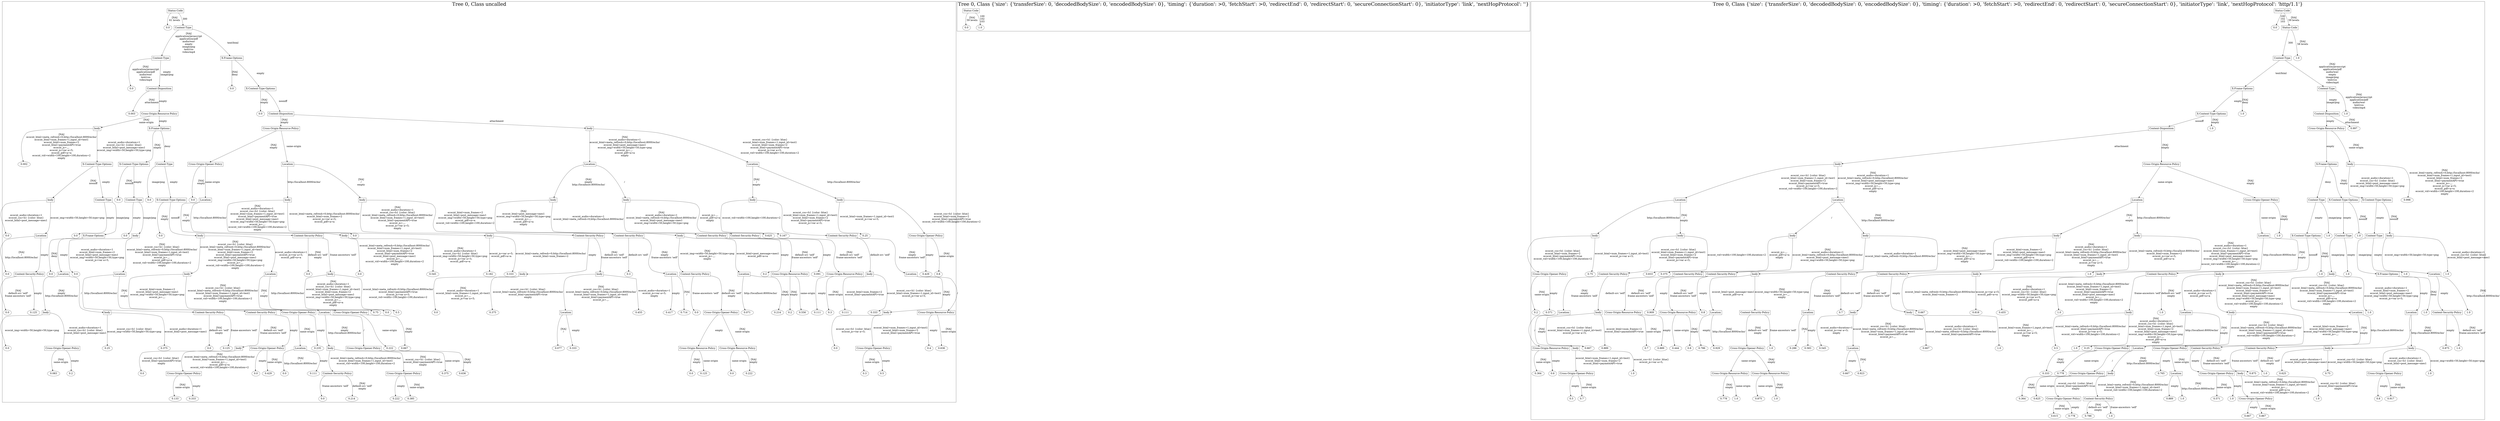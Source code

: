 /*
Generated by:
    http://https://github.com/h2oai/h2o-3/tree/master/h2o-genmodel/src/main/java/hex/genmodel/tools/PrintMojo.java
*/

/*
On a mac:

$ brew install graphviz
$ dot -Tpng file.gv -o file.png
$ open file.png
*/

digraph G {

subgraph cluster_0 {
/* Nodes */

/* Level 0 */
{
"SG_0_Node_0" [shape=box, fontsize=20, label="Status-Code"]
}

/* Level 1 */
{
"SG_0_Node_137" [fontsize=20, label="0.0"]
"SG_0_Node_2" [shape=box, fontsize=20, label="Content-Type"]
}

/* Level 2 */
{
"SG_0_Node_3" [shape=box, fontsize=20, label="Content-Type"]
"SG_0_Node_4" [shape=box, fontsize=20, label="X-Frame-Options"]
}

/* Level 3 */
{
"SG_0_Node_138" [fontsize=20, label="0.0"]
"SG_0_Node_6" [shape=box, fontsize=20, label="Content-Disposition"]
"SG_0_Node_139" [fontsize=20, label="0.0"]
"SG_0_Node_7" [shape=box, fontsize=20, label="X-Content-Type-Options"]
}

/* Level 4 */
{
"SG_0_Node_140" [fontsize=20, label="0.003"]
"SG_0_Node_9" [shape=box, fontsize=20, label="Cross-Origin-Resource-Policy"]
"SG_0_Node_141" [fontsize=20, label="0.0"]
"SG_0_Node_10" [shape=box, fontsize=20, label="Content-Disposition"]
}

/* Level 5 */
{
"SG_0_Node_11" [shape=box, fontsize=20, label="body"]
"SG_0_Node_12" [shape=box, fontsize=20, label="X-Frame-Options"]
"SG_0_Node_13" [shape=box, fontsize=20, label="Cross-Origin-Resource-Policy"]
"SG_0_Node_14" [shape=box, fontsize=20, label="body"]
}

/* Level 6 */
{
"SG_0_Node_142" [fontsize=20, label="0.002"]
"SG_0_Node_16" [shape=box, fontsize=20, label="X-Content-Type-Options"]
"SG_0_Node_17" [shape=box, fontsize=20, label="X-Content-Type-Options"]
"SG_0_Node_18" [shape=box, fontsize=20, label="Content-Type"]
"SG_0_Node_19" [shape=box, fontsize=20, label="Cross-Origin-Opener-Policy"]
"SG_0_Node_20" [shape=box, fontsize=20, label="Location"]
"SG_0_Node_21" [shape=box, fontsize=20, label="Location"]
"SG_0_Node_22" [shape=box, fontsize=20, label="Location"]
}

/* Level 7 */
{
"SG_0_Node_23" [shape=box, fontsize=20, label="body"]
"SG_0_Node_24" [shape=box, fontsize=20, label="Content-Type"]
"SG_0_Node_143" [fontsize=20, label="0.0"]
"SG_0_Node_25" [shape=box, fontsize=20, label="Content-Type"]
"SG_0_Node_144" [fontsize=20, label="0.0"]
"SG_0_Node_26" [shape=box, fontsize=20, label="X-Content-Type-Options"]
"SG_0_Node_145" [fontsize=20, label="0.0"]
"SG_0_Node_27" [shape=box, fontsize=20, label="Location"]
"SG_0_Node_28" [shape=box, fontsize=20, label="body"]
"SG_0_Node_29" [shape=box, fontsize=20, label="body"]
"SG_0_Node_30" [shape=box, fontsize=20, label="body"]
"SG_0_Node_31" [shape=box, fontsize=20, label="body"]
"SG_0_Node_32" [shape=box, fontsize=20, label="body"]
"SG_0_Node_33" [shape=box, fontsize=20, label="body"]
}

/* Level 8 */
{
"SG_0_Node_146" [fontsize=20, label="0.0"]
"SG_0_Node_34" [shape=box, fontsize=20, label="Location"]
"SG_0_Node_147" [fontsize=20, label="0.0"]
"SG_0_Node_35" [shape=box, fontsize=20, label="X-Frame-Options"]
"SG_0_Node_148" [fontsize=20, label="0.0"]
"SG_0_Node_36" [shape=box, fontsize=20, label="body"]
"SG_0_Node_149" [fontsize=20, label="0.0"]
"SG_0_Node_37" [shape=box, fontsize=20, label="body"]
"SG_0_Node_38" [shape=box, fontsize=20, label="Content-Security-Policy"]
"SG_0_Node_39" [shape=box, fontsize=20, label="body"]
"SG_0_Node_150" [fontsize=20, label="0.0"]
"SG_0_Node_40" [shape=box, fontsize=20, label="body"]
"SG_0_Node_41" [shape=box, fontsize=20, label="Content-Security-Policy"]
"SG_0_Node_42" [shape=box, fontsize=20, label="Content-Security-Policy"]
"SG_0_Node_43" [shape=box, fontsize=20, label="body"]
"SG_0_Node_44" [shape=box, fontsize=20, label="Content-Security-Policy"]
"SG_0_Node_45" [shape=box, fontsize=20, label="Content-Security-Policy"]
"SG_0_Node_151" [fontsize=20, label="0.625"]
"SG_0_Node_152" [fontsize=20, label="0.167"]
"SG_0_Node_48" [shape=box, fontsize=20, label="Content-Security-Policy"]
"SG_0_Node_153" [fontsize=20, label="0.25"]
"SG_0_Node_50" [shape=box, fontsize=20, label="Cross-Origin-Opener-Policy"]
}

/* Level 9 */
{
"SG_0_Node_154" [fontsize=20, label="0.0"]
"SG_0_Node_51" [shape=box, fontsize=20, label="Content-Security-Policy"]
"SG_0_Node_155" [fontsize=20, label="0.0"]
"SG_0_Node_52" [shape=box, fontsize=20, label="Location"]
"SG_0_Node_156" [fontsize=20, label="0.0"]
"SG_0_Node_53" [shape=box, fontsize=20, label="Location"]
"SG_0_Node_54" [shape=box, fontsize=20, label="body"]
"SG_0_Node_55" [shape=box, fontsize=20, label="Location"]
"SG_0_Node_157" [fontsize=20, label="0.0"]
"SG_0_Node_56" [shape=box, fontsize=20, label="body"]
"SG_0_Node_158" [fontsize=20, label="0.0"]
"SG_0_Node_159" [fontsize=20, label="0.545"]
"SG_0_Node_160" [fontsize=20, label="0.182"]
"SG_0_Node_161" [fontsize=20, label="0.333"]
"SG_0_Node_60" [shape=box, fontsize=20, label="body"]
"SG_0_Node_61" [shape=box, fontsize=20, label="body"]
"SG_0_Node_162" [fontsize=20, label="0.3"]
"SG_0_Node_63" [shape=box, fontsize=20, label="Location"]
"SG_0_Node_64" [shape=box, fontsize=20, label="Content-Security-Policy"]
"SG_0_Node_65" [shape=box, fontsize=20, label="Location"]
"SG_0_Node_163" [fontsize=20, label="0.2"]
"SG_0_Node_67" [shape=box, fontsize=20, label="Cross-Origin-Resource-Policy"]
"SG_0_Node_164" [fontsize=20, label="0.091"]
"SG_0_Node_69" [shape=box, fontsize=20, label="Cross-Origin-Resource-Policy"]
"SG_0_Node_70" [shape=box, fontsize=20, label="body"]
"SG_0_Node_71" [shape=box, fontsize=20, label="Location"]
"SG_0_Node_165" [fontsize=20, label="0.429"]
"SG_0_Node_166" [fontsize=20, label="0.8"]
}

/* Level 10 */
{
"SG_0_Node_167" [fontsize=20, label="0.0"]
"SG_0_Node_168" [fontsize=20, label="0.125"]
"SG_0_Node_75" [shape=box, fontsize=20, label="body"]
"SG_0_Node_76" [shape=box, fontsize=20, label="body"]
"SG_0_Node_77" [shape=box, fontsize=20, label="Content-Security-Policy"]
"SG_0_Node_78" [shape=box, fontsize=20, label="Content-Security-Policy"]
"SG_0_Node_79" [shape=box, fontsize=20, label="Cross-Origin-Opener-Policy"]
"SG_0_Node_80" [shape=box, fontsize=20, label="Location"]
"SG_0_Node_81" [shape=box, fontsize=20, label="Cross-Origin-Opener-Policy"]
"SG_0_Node_169" [fontsize=20, label="0.75"]
"SG_0_Node_170" [fontsize=20, label="0.0"]
"SG_0_Node_171" [fontsize=20, label="0.5"]
"SG_0_Node_172" [fontsize=20, label="0.0"]
"SG_0_Node_173" [fontsize=20, label="0.375"]
"SG_0_Node_85" [shape=box, fontsize=20, label="Location"]
"SG_0_Node_174" [fontsize=20, label="0.455"]
"SG_0_Node_175" [fontsize=20, label="0.417"]
"SG_0_Node_176" [fontsize=20, label="0.714"]
"SG_0_Node_177" [fontsize=20, label="0.0"]
"SG_0_Node_89" [shape=box, fontsize=20, label="Cross-Origin-Opener-Policy"]
"SG_0_Node_178" [fontsize=20, label="0.071"]
"SG_0_Node_179" [fontsize=20, label="0.214"]
"SG_0_Node_180" [fontsize=20, label="0.2"]
"SG_0_Node_181" [fontsize=20, label="0.556"]
"SG_0_Node_182" [fontsize=20, label="0.111"]
"SG_0_Node_183" [fontsize=20, label="0.3"]
"SG_0_Node_184" [fontsize=20, label="0.111"]
"SG_0_Node_185" [fontsize=20, label="0.333"]
"SG_0_Node_98" [shape=box, fontsize=20, label="body"]
"SG_0_Node_99" [shape=box, fontsize=20, label="Cross-Origin-Resource-Policy"]
}

/* Level 11 */
{
"SG_0_Node_186" [fontsize=20, label="0.0"]
"SG_0_Node_100" [shape=box, fontsize=20, label="Cross-Origin-Opener-Policy"]
"SG_0_Node_187" [fontsize=20, label="0.25"]
"SG_0_Node_188" [fontsize=20, label="0.375"]
"SG_0_Node_189" [fontsize=20, label="0.0"]
"SG_0_Node_190" [fontsize=20, label="0.125"]
"SG_0_Node_104" [shape=box, fontsize=20, label="body"]
"SG_0_Node_105" [shape=box, fontsize=20, label="Cross-Origin-Opener-Policy"]
"SG_0_Node_106" [shape=box, fontsize=20, label="Location"]
"SG_0_Node_191" [fontsize=20, label="0.235"]
"SG_0_Node_108" [shape=box, fontsize=20, label="body"]
"SG_0_Node_109" [shape=box, fontsize=20, label="Cross-Origin-Opener-Policy"]
"SG_0_Node_192" [fontsize=20, label="0.222"]
"SG_0_Node_193" [fontsize=20, label="0.667"]
"SG_0_Node_194" [fontsize=20, label="0.077"]
"SG_0_Node_195" [fontsize=20, label="0.333"]
"SG_0_Node_114" [shape=box, fontsize=20, label="Cross-Origin-Resource-Policy"]
"SG_0_Node_115" [shape=box, fontsize=20, label="Cross-Origin-Resource-Policy"]
"SG_0_Node_196" [fontsize=20, label="0.0"]
"SG_0_Node_116" [shape=box, fontsize=20, label="Cross-Origin-Opener-Policy"]
"SG_0_Node_197" [fontsize=20, label="0.4"]
"SG_0_Node_198" [fontsize=20, label="0.636"]
}

/* Level 12 */
{
"SG_0_Node_199" [fontsize=20, label="0.083"]
"SG_0_Node_200" [fontsize=20, label="0.2"]
"SG_0_Node_201" [fontsize=20, label="0.0"]
"SG_0_Node_121" [shape=box, fontsize=20, label="Cross-Origin-Opener-Policy"]
"SG_0_Node_202" [fontsize=20, label="0.0"]
"SG_0_Node_203" [fontsize=20, label="0.429"]
"SG_0_Node_204" [fontsize=20, label="0.0"]
"SG_0_Node_205" [fontsize=20, label="0.111"]
"SG_0_Node_124" [shape=box, fontsize=20, label="Content-Security-Policy"]
"SG_0_Node_125" [shape=box, fontsize=20, label="Cross-Origin-Opener-Policy"]
"SG_0_Node_206" [fontsize=20, label="0.375"]
"SG_0_Node_207" [fontsize=20, label="0.636"]
"SG_0_Node_208" [fontsize=20, label="0.0"]
"SG_0_Node_209" [fontsize=20, label="0.125"]
"SG_0_Node_210" [fontsize=20, label="0.0"]
"SG_0_Node_211" [fontsize=20, label="0.222"]
"SG_0_Node_212" [fontsize=20, label="0.3"]
"SG_0_Node_213" [fontsize=20, label="0.5"]
}

/* Level 13 */
{
"SG_0_Node_214" [fontsize=20, label="0.133"]
"SG_0_Node_215" [fontsize=20, label="0.333"]
"SG_0_Node_216" [fontsize=20, label="0.0"]
"SG_0_Node_217" [fontsize=20, label="0.214"]
"SG_0_Node_218" [fontsize=20, label="0.222"]
"SG_0_Node_219" [fontsize=20, label="0.385"]
}

/* Edges */
"SG_0_Node_0" -> "SG_0_Node_137" [fontsize=20, label="[NA]
61 levels
"]
"SG_0_Node_0" -> "SG_0_Node_2" [fontsize=20, label="300
"]
"SG_0_Node_2" -> "SG_0_Node_3" [fontsize=20, label="[NA]
application/javascript
application/pdf
audio/wav
empty
image/png
text/css
video/mp4
"]
"SG_0_Node_2" -> "SG_0_Node_4" [fontsize=20, label="text/html
"]
"SG_0_Node_4" -> "SG_0_Node_139" [fontsize=20, label="[NA]
deny
"]
"SG_0_Node_4" -> "SG_0_Node_7" [fontsize=20, label="empty
"]
"SG_0_Node_7" -> "SG_0_Node_141" [fontsize=20, label="[NA]
empty
"]
"SG_0_Node_7" -> "SG_0_Node_10" [fontsize=20, label="nosniff
"]
"SG_0_Node_10" -> "SG_0_Node_13" [fontsize=20, label="[NA]
empty
"]
"SG_0_Node_10" -> "SG_0_Node_14" [fontsize=20, label="attachment
"]
"SG_0_Node_14" -> "SG_0_Node_21" [fontsize=20, label="[NA]
ecocnt_audio=duration=1
ecocnt_html=meta_refresh=0;http://localhost:8000/echo/
ecocnt_html=post_message=mes1
ecocnt_img=width=50,height=50,type=png
ecocnt_js=.,,.
ecocnt_pdf=a=a
empty
"]
"SG_0_Node_14" -> "SG_0_Node_22" [fontsize=20, label="ecocnt_css=h1 {color: blue}
ecocnt_html=num_frames=1,input_id=test1
ecocnt_html=num_frames=2
ecocnt_html=paymentAPI=true
ecocnt_js=var a=5;
ecocnt_vid=width=100,height=100,duration=2
"]
"SG_0_Node_22" -> "SG_0_Node_32" [fontsize=20, label="[NA]
/
empty
"]
"SG_0_Node_22" -> "SG_0_Node_33" [fontsize=20, label="http://localhost:8000/echo/
"]
"SG_0_Node_33" -> "SG_0_Node_153" [fontsize=20, label="ecocnt_html=num_frames=1,input_id=test1
ecocnt_js=var a=5;
"]
"SG_0_Node_33" -> "SG_0_Node_50" [fontsize=20, label="ecocnt_css=h1 {color: blue}
ecocnt_html=num_frames=2
ecocnt_html=paymentAPI=true
ecocnt_vid=width=100,height=100,duration=2
"]
"SG_0_Node_50" -> "SG_0_Node_165" [fontsize=20, label="empty
"]
"SG_0_Node_50" -> "SG_0_Node_166" [fontsize=20, label="[NA]
same-origin
"]
"SG_0_Node_32" -> "SG_0_Node_152" [fontsize=20, label="ecocnt_vid=width=100,height=100,duration=2
"]
"SG_0_Node_32" -> "SG_0_Node_48" [fontsize=20, label="ecocnt_css=h1 {color: blue}
ecocnt_html=num_frames=1,input_id=test1
ecocnt_html=num_frames=2
ecocnt_html=paymentAPI=true
ecocnt_js=var a=5;
"]
"SG_0_Node_48" -> "SG_0_Node_70" [fontsize=20, label="default-src 'self'
"]
"SG_0_Node_48" -> "SG_0_Node_71" [fontsize=20, label="[NA]
empty
frame-ancestors 'self'
"]
"SG_0_Node_71" -> "SG_0_Node_98" [fontsize=20, label="[NA]
empty
"]
"SG_0_Node_71" -> "SG_0_Node_99" [fontsize=20, label="/
"]
"SG_0_Node_99" -> "SG_0_Node_197" [fontsize=20, label="empty
"]
"SG_0_Node_99" -> "SG_0_Node_198" [fontsize=20, label="[NA]
same-origin
"]
"SG_0_Node_98" -> "SG_0_Node_196" [fontsize=20, label="ecocnt_css=h1 {color: blue}
ecocnt_js=var a=5;
"]
"SG_0_Node_98" -> "SG_0_Node_116" [fontsize=20, label="ecocnt_html=num_frames=1,input_id=test1
ecocnt_html=num_frames=2
ecocnt_html=paymentAPI=true
"]
"SG_0_Node_116" -> "SG_0_Node_212" [fontsize=20, label="[NA]
same-origin
"]
"SG_0_Node_116" -> "SG_0_Node_213" [fontsize=20, label="empty
"]
"SG_0_Node_70" -> "SG_0_Node_184" [fontsize=20, label="ecocnt_html=num_frames=2
ecocnt_html=paymentAPI=true
"]
"SG_0_Node_70" -> "SG_0_Node_185" [fontsize=20, label="ecocnt_css=h1 {color: blue}
ecocnt_html=num_frames=1,input_id=test1
ecocnt_js=var a=5;
"]
"SG_0_Node_21" -> "SG_0_Node_30" [fontsize=20, label="[NA]
empty
http://localhost:8000/echo/
"]
"SG_0_Node_21" -> "SG_0_Node_31" [fontsize=20, label="/
"]
"SG_0_Node_31" -> "SG_0_Node_45" [fontsize=20, label="[NA]
ecocnt_audio=duration=1
ecocnt_html=meta_refresh=0;http://localhost:8000/echo/
ecocnt_html=post_message=mes1
ecocnt_img=width=50,height=50,type=png
"]
"SG_0_Node_31" -> "SG_0_Node_151" [fontsize=20, label="ecocnt_js=.,,.
ecocnt_pdf=a=a
empty
"]
"SG_0_Node_45" -> "SG_0_Node_164" [fontsize=20, label="empty
"]
"SG_0_Node_45" -> "SG_0_Node_69" [fontsize=20, label="[NA]
default-src 'self'
frame-ancestors 'self'
"]
"SG_0_Node_69" -> "SG_0_Node_182" [fontsize=20, label="empty
"]
"SG_0_Node_69" -> "SG_0_Node_183" [fontsize=20, label="[NA]
same-origin
"]
"SG_0_Node_30" -> "SG_0_Node_43" [fontsize=20, label="[NA]
ecocnt_html=post_message=mes1
ecocnt_img=width=50,height=50,type=png
ecocnt_js=.,,.
ecocnt_pdf=a=a
empty
"]
"SG_0_Node_30" -> "SG_0_Node_44" [fontsize=20, label="ecocnt_audio=duration=1
ecocnt_html=meta_refresh=0;http://localhost:8000/echo/
"]
"SG_0_Node_44" -> "SG_0_Node_163" [fontsize=20, label="empty
"]
"SG_0_Node_44" -> "SG_0_Node_67" [fontsize=20, label="[NA]
default-src 'self'
frame-ancestors 'self'
"]
"SG_0_Node_67" -> "SG_0_Node_180" [fontsize=20, label="[NA]
empty
"]
"SG_0_Node_67" -> "SG_0_Node_181" [fontsize=20, label="same-origin
"]
"SG_0_Node_43" -> "SG_0_Node_64" [fontsize=20, label="[NA]
ecocnt_img=width=50,height=50,type=png
ecocnt_js=.,,.
empty
"]
"SG_0_Node_43" -> "SG_0_Node_65" [fontsize=20, label="ecocnt_html=post_message=mes1
ecocnt_pdf=a=a
"]
"SG_0_Node_65" -> "SG_0_Node_178" [fontsize=20, label="http://localhost:8000/echo/
"]
"SG_0_Node_65" -> "SG_0_Node_179" [fontsize=20, label="[NA]
empty
"]
"SG_0_Node_64" -> "SG_0_Node_177" [fontsize=20, label="frame-ancestors 'self'
"]
"SG_0_Node_64" -> "SG_0_Node_89" [fontsize=20, label="[NA]
default-src 'self'
empty
"]
"SG_0_Node_89" -> "SG_0_Node_114" [fontsize=20, label="empty
"]
"SG_0_Node_89" -> "SG_0_Node_115" [fontsize=20, label="[NA]
same-origin
"]
"SG_0_Node_115" -> "SG_0_Node_210" [fontsize=20, label="same-origin
"]
"SG_0_Node_115" -> "SG_0_Node_211" [fontsize=20, label="[NA]
empty
"]
"SG_0_Node_114" -> "SG_0_Node_208" [fontsize=20, label="[NA]
empty
"]
"SG_0_Node_114" -> "SG_0_Node_209" [fontsize=20, label="same-origin
"]
"SG_0_Node_13" -> "SG_0_Node_19" [fontsize=20, label="[NA]
empty
"]
"SG_0_Node_13" -> "SG_0_Node_20" [fontsize=20, label="same-origin
"]
"SG_0_Node_20" -> "SG_0_Node_28" [fontsize=20, label="http://localhost:8000/echo/
"]
"SG_0_Node_20" -> "SG_0_Node_29" [fontsize=20, label="[NA]
/
empty
"]
"SG_0_Node_29" -> "SG_0_Node_41" [fontsize=20, label="[NA]
ecocnt_audio=duration=1
ecocnt_css=h1 {color: blue}
ecocnt_html=meta_refresh=0;http://localhost:8000/echo/
ecocnt_html=num_frames=1,input_id=test1
ecocnt_html=paymentAPI=true
ecocnt_js=.,,.
ecocnt_js=var a=5;
empty
"]
"SG_0_Node_29" -> "SG_0_Node_42" [fontsize=20, label="ecocnt_html=num_frames=2
ecocnt_html=post_message=mes1
ecocnt_img=width=50,height=50,type=png
ecocnt_pdf=a=a
ecocnt_vid=width=100,height=100,duration=2
"]
"SG_0_Node_42" -> "SG_0_Node_162" [fontsize=20, label="default-src 'self'
"]
"SG_0_Node_42" -> "SG_0_Node_63" [fontsize=20, label="[NA]
empty
frame-ancestors 'self'
"]
"SG_0_Node_63" -> "SG_0_Node_175" [fontsize=20, label="empty
"]
"SG_0_Node_63" -> "SG_0_Node_176" [fontsize=20, label="[NA]
/
"]
"SG_0_Node_41" -> "SG_0_Node_60" [fontsize=20, label="empty
"]
"SG_0_Node_41" -> "SG_0_Node_61" [fontsize=20, label="[NA]
default-src 'self'
frame-ancestors 'self'
"]
"SG_0_Node_61" -> "SG_0_Node_85" [fontsize=20, label="[NA]
ecocnt_css=h1 {color: blue}
ecocnt_html=meta_refresh=0;http://localhost:8000/echo/
ecocnt_html=num_frames=1,input_id=test1
ecocnt_html=paymentAPI=true
ecocnt_js=.,,.
"]
"SG_0_Node_61" -> "SG_0_Node_174" [fontsize=20, label="ecocnt_audio=duration=1
ecocnt_js=var a=5;
empty
"]
"SG_0_Node_85" -> "SG_0_Node_194" [fontsize=20, label="[NA]
/
"]
"SG_0_Node_85" -> "SG_0_Node_195" [fontsize=20, label="empty
"]
"SG_0_Node_60" -> "SG_0_Node_172" [fontsize=20, label="[NA]
ecocnt_audio=duration=1
ecocnt_html=num_frames=1,input_id=test1
ecocnt_js=.,,.
ecocnt_js=var a=5;
"]
"SG_0_Node_60" -> "SG_0_Node_173" [fontsize=20, label="ecocnt_css=h1 {color: blue}
ecocnt_html=meta_refresh=0;http://localhost:8000/echo/
ecocnt_html=paymentAPI=true
empty
"]
"SG_0_Node_28" -> "SG_0_Node_150" [fontsize=20, label="[NA]
ecocnt_audio=duration=1
ecocnt_css=h1 {color: blue}
ecocnt_html=num_frames=1,input_id=test1
ecocnt_html=paymentAPI=true
ecocnt_html=post_message=mes1
ecocnt_img=width=50,height=50,type=png
ecocnt_js=.,,.
ecocnt_vid=width=100,height=100,duration=2
empty
"]
"SG_0_Node_28" -> "SG_0_Node_40" [fontsize=20, label="ecocnt_html=meta_refresh=0;http://localhost:8000/echo/
ecocnt_html=num_frames=2
ecocnt_js=var a=5;
ecocnt_pdf=a=a
"]
"SG_0_Node_40" -> "SG_0_Node_160" [fontsize=20, label="ecocnt_js=var a=5;
ecocnt_pdf=a=a
"]
"SG_0_Node_40" -> "SG_0_Node_161" [fontsize=20, label="ecocnt_html=meta_refresh=0;http://localhost:8000/echo/
ecocnt_html=num_frames=2
"]
"SG_0_Node_19" -> "SG_0_Node_145" [fontsize=20, label="[NA]
empty
"]
"SG_0_Node_19" -> "SG_0_Node_27" [fontsize=20, label="same-origin
"]
"SG_0_Node_27" -> "SG_0_Node_38" [fontsize=20, label="[NA]
/
empty
"]
"SG_0_Node_27" -> "SG_0_Node_39" [fontsize=20, label="http://localhost:8000/echo/
"]
"SG_0_Node_39" -> "SG_0_Node_158" [fontsize=20, label="ecocnt_html=meta_refresh=0;http://localhost:8000/echo/
ecocnt_html=num_frames=1,input_id=test1
ecocnt_html=num_frames=2
ecocnt_html=paymentAPI=true
ecocnt_html=post_message=mes1
ecocnt_js=.,,.
ecocnt_vid=width=100,height=100,duration=2
empty
"]
"SG_0_Node_39" -> "SG_0_Node_159" [fontsize=20, label="[NA]
ecocnt_audio=duration=1
ecocnt_css=h1 {color: blue}
ecocnt_img=width=50,height=50,type=png
ecocnt_js=var a=5;
ecocnt_pdf=a=a
"]
"SG_0_Node_38" -> "SG_0_Node_157" [fontsize=20, label="[NA]
default-src 'self'
empty
"]
"SG_0_Node_38" -> "SG_0_Node_56" [fontsize=20, label="frame-ancestors 'self'
"]
"SG_0_Node_56" -> "SG_0_Node_170" [fontsize=20, label="[NA]
ecocnt_audio=duration=1
ecocnt_css=h1 {color: blue}
ecocnt_html=num_frames=1,input_id=test1
ecocnt_html=num_frames=2
ecocnt_html=post_message=mes1
ecocnt_img=width=50,height=50,type=png
ecocnt_js=.,,.
ecocnt_pdf=a=a
empty
"]
"SG_0_Node_56" -> "SG_0_Node_171" [fontsize=20, label="ecocnt_html=meta_refresh=0;http://localhost:8000/echo/
ecocnt_html=paymentAPI=true
ecocnt_js=var a=5;
ecocnt_vid=width=100,height=100,duration=2
"]
"SG_0_Node_3" -> "SG_0_Node_138" [fontsize=20, label="[NA]
application/javascript
application/pdf
audio/wav
text/css
video/mp4
"]
"SG_0_Node_3" -> "SG_0_Node_6" [fontsize=20, label="empty
image/png
"]
"SG_0_Node_6" -> "SG_0_Node_140" [fontsize=20, label="[NA]
attachment
"]
"SG_0_Node_6" -> "SG_0_Node_9" [fontsize=20, label="empty
"]
"SG_0_Node_9" -> "SG_0_Node_11" [fontsize=20, label="[NA]
same-origin
"]
"SG_0_Node_9" -> "SG_0_Node_12" [fontsize=20, label="empty
"]
"SG_0_Node_12" -> "SG_0_Node_17" [fontsize=20, label="[NA]
empty
"]
"SG_0_Node_12" -> "SG_0_Node_18" [fontsize=20, label="deny
"]
"SG_0_Node_18" -> "SG_0_Node_144" [fontsize=20, label="image/png
"]
"SG_0_Node_18" -> "SG_0_Node_26" [fontsize=20, label="empty
"]
"SG_0_Node_26" -> "SG_0_Node_149" [fontsize=20, label="[NA]
empty
"]
"SG_0_Node_26" -> "SG_0_Node_37" [fontsize=20, label="nosniff
"]
"SG_0_Node_37" -> "SG_0_Node_54" [fontsize=20, label="[NA]
ecocnt_css=h1 {color: blue}
ecocnt_html=meta_refresh=0;http://localhost:8000/echo/
ecocnt_html=num_frames=1,input_id=test1
ecocnt_html=num_frames=2
ecocnt_html=paymentAPI=true
ecocnt_html=post_message=mes1
ecocnt_img=width=50,height=50,type=png
ecocnt_js=.,,.
ecocnt_vid=width=100,height=100,duration=2
empty
"]
"SG_0_Node_37" -> "SG_0_Node_55" [fontsize=20, label="ecocnt_audio=duration=1
ecocnt_js=var a=5;
ecocnt_pdf=a=a
"]
"SG_0_Node_55" -> "SG_0_Node_81" [fontsize=20, label="[NA]
/
empty
"]
"SG_0_Node_55" -> "SG_0_Node_169" [fontsize=20, label="http://localhost:8000/echo/
"]
"SG_0_Node_81" -> "SG_0_Node_192" [fontsize=20, label="same-origin
"]
"SG_0_Node_81" -> "SG_0_Node_193" [fontsize=20, label="[NA]
empty
"]
"SG_0_Node_54" -> "SG_0_Node_79" [fontsize=20, label="ecocnt_html=num_frames=2
ecocnt_html=post_message=mes1
ecocnt_img=width=50,height=50,type=png
ecocnt_js=.,,.
"]
"SG_0_Node_54" -> "SG_0_Node_80" [fontsize=20, label="[NA]
ecocnt_css=h1 {color: blue}
ecocnt_html=meta_refresh=0;http://localhost:8000/echo/
ecocnt_html=num_frames=1,input_id=test1
ecocnt_html=paymentAPI=true
ecocnt_vid=width=100,height=100,duration=2
empty
"]
"SG_0_Node_80" -> "SG_0_Node_108" [fontsize=20, label="[NA]
empty
http://localhost:8000/echo/
"]
"SG_0_Node_80" -> "SG_0_Node_109" [fontsize=20, label="/
"]
"SG_0_Node_109" -> "SG_0_Node_206" [fontsize=20, label="same-origin
"]
"SG_0_Node_109" -> "SG_0_Node_207" [fontsize=20, label="[NA]
empty
"]
"SG_0_Node_108" -> "SG_0_Node_124" [fontsize=20, label="ecocnt_html=meta_refresh=0;http://localhost:8000/echo/
ecocnt_html=num_frames=1,input_id=test1
ecocnt_vid=width=100,height=100,duration=2
"]
"SG_0_Node_108" -> "SG_0_Node_125" [fontsize=20, label="[NA]
ecocnt_css=h1 {color: blue}
ecocnt_html=paymentAPI=true
empty
"]
"SG_0_Node_125" -> "SG_0_Node_218" [fontsize=20, label="empty
"]
"SG_0_Node_125" -> "SG_0_Node_219" [fontsize=20, label="[NA]
same-origin
"]
"SG_0_Node_124" -> "SG_0_Node_216" [fontsize=20, label="frame-ancestors 'self'
"]
"SG_0_Node_124" -> "SG_0_Node_217" [fontsize=20, label="[NA]
default-src 'self'
empty
"]
"SG_0_Node_79" -> "SG_0_Node_106" [fontsize=20, label="[NA]
same-origin
"]
"SG_0_Node_79" -> "SG_0_Node_191" [fontsize=20, label="empty
"]
"SG_0_Node_106" -> "SG_0_Node_204" [fontsize=20, label="[NA]
/
http://localhost:8000/echo/
"]
"SG_0_Node_106" -> "SG_0_Node_205" [fontsize=20, label="empty
"]
"SG_0_Node_17" -> "SG_0_Node_143" [fontsize=20, label="[NA]
nosniff
"]
"SG_0_Node_17" -> "SG_0_Node_25" [fontsize=20, label="empty
"]
"SG_0_Node_25" -> "SG_0_Node_148" [fontsize=20, label="empty
"]
"SG_0_Node_25" -> "SG_0_Node_36" [fontsize=20, label="image/png
"]
"SG_0_Node_36" -> "SG_0_Node_156" [fontsize=20, label="ecocnt_audio=duration=1
ecocnt_html=num_frames=2
ecocnt_html=post_message=mes1
ecocnt_img=width=50,height=50,type=png
ecocnt_js=var a=5;
"]
"SG_0_Node_36" -> "SG_0_Node_53" [fontsize=20, label="[NA]
ecocnt_css=h1 {color: blue}
ecocnt_html=meta_refresh=0;http://localhost:8000/echo/
ecocnt_html=num_frames=1,input_id=test1
ecocnt_html=paymentAPI=true
ecocnt_js=.,,.
ecocnt_pdf=a=a
ecocnt_vid=width=100,height=100,duration=2
empty
"]
"SG_0_Node_53" -> "SG_0_Node_77" [fontsize=20, label="http://localhost:8000/echo/
"]
"SG_0_Node_53" -> "SG_0_Node_78" [fontsize=20, label="[NA]
/
empty
"]
"SG_0_Node_78" -> "SG_0_Node_104" [fontsize=20, label="[NA]
default-src 'self'
frame-ancestors 'self'
"]
"SG_0_Node_78" -> "SG_0_Node_105" [fontsize=20, label="empty
"]
"SG_0_Node_105" -> "SG_0_Node_202" [fontsize=20, label="empty
"]
"SG_0_Node_105" -> "SG_0_Node_203" [fontsize=20, label="[NA]
same-origin
"]
"SG_0_Node_104" -> "SG_0_Node_201" [fontsize=20, label="ecocnt_css=h1 {color: blue}
ecocnt_html=paymentAPI=true
empty
"]
"SG_0_Node_104" -> "SG_0_Node_121" [fontsize=20, label="[NA]
ecocnt_html=meta_refresh=0;http://localhost:8000/echo/
ecocnt_html=num_frames=1,input_id=test1
ecocnt_js=.,,.
ecocnt_pdf=a=a
ecocnt_vid=width=100,height=100,duration=2
"]
"SG_0_Node_121" -> "SG_0_Node_214" [fontsize=20, label="[NA]
same-origin
"]
"SG_0_Node_121" -> "SG_0_Node_215" [fontsize=20, label="empty
"]
"SG_0_Node_77" -> "SG_0_Node_189" [fontsize=20, label="[NA]
default-src 'self'
empty
"]
"SG_0_Node_77" -> "SG_0_Node_190" [fontsize=20, label="frame-ancestors 'self'
"]
"SG_0_Node_11" -> "SG_0_Node_142" [fontsize=20, label="[NA]
ecocnt_html=meta_refresh=0;http://localhost:8000/echo/
ecocnt_html=num_frames=1,input_id=test1
ecocnt_html=num_frames=2
ecocnt_html=paymentAPI=true
ecocnt_js=.,,.
ecocnt_js=var a=5;
ecocnt_pdf=a=a
ecocnt_vid=width=100,height=100,duration=2
empty
"]
"SG_0_Node_11" -> "SG_0_Node_16" [fontsize=20, label="ecocnt_audio=duration=1
ecocnt_css=h1 {color: blue}
ecocnt_html=post_message=mes1
ecocnt_img=width=50,height=50,type=png
"]
"SG_0_Node_16" -> "SG_0_Node_23" [fontsize=20, label="[NA]
nosniff
"]
"SG_0_Node_16" -> "SG_0_Node_24" [fontsize=20, label="empty
"]
"SG_0_Node_24" -> "SG_0_Node_147" [fontsize=20, label="empty
"]
"SG_0_Node_24" -> "SG_0_Node_35" [fontsize=20, label="image/png
"]
"SG_0_Node_35" -> "SG_0_Node_155" [fontsize=20, label="[NA]
deny
"]
"SG_0_Node_35" -> "SG_0_Node_52" [fontsize=20, label="empty
"]
"SG_0_Node_52" -> "SG_0_Node_75" [fontsize=20, label="[NA]
empty
http://localhost:8000/echo/
"]
"SG_0_Node_52" -> "SG_0_Node_76" [fontsize=20, label="/
"]
"SG_0_Node_76" -> "SG_0_Node_187" [fontsize=20, label="ecocnt_css=h1 {color: blue}
ecocnt_img=width=50,height=50,type=png
"]
"SG_0_Node_76" -> "SG_0_Node_188" [fontsize=20, label="ecocnt_audio=duration=1
ecocnt_html=post_message=mes1
"]
"SG_0_Node_75" -> "SG_0_Node_186" [fontsize=20, label="ecocnt_img=width=50,height=50,type=png
"]
"SG_0_Node_75" -> "SG_0_Node_100" [fontsize=20, label="ecocnt_audio=duration=1
ecocnt_css=h1 {color: blue}
ecocnt_html=post_message=mes1
"]
"SG_0_Node_100" -> "SG_0_Node_199" [fontsize=20, label="[NA]
same-origin
"]
"SG_0_Node_100" -> "SG_0_Node_200" [fontsize=20, label="empty
"]
"SG_0_Node_23" -> "SG_0_Node_146" [fontsize=20, label="ecocnt_audio=duration=1
ecocnt_css=h1 {color: blue}
ecocnt_html=post_message=mes1
"]
"SG_0_Node_23" -> "SG_0_Node_34" [fontsize=20, label="ecocnt_img=width=50,height=50,type=png
"]
"SG_0_Node_34" -> "SG_0_Node_154" [fontsize=20, label="[NA]
/
http://localhost:8000/echo/
"]
"SG_0_Node_34" -> "SG_0_Node_51" [fontsize=20, label="empty
"]
"SG_0_Node_51" -> "SG_0_Node_167" [fontsize=20, label="[NA]
default-src 'self'
frame-ancestors 'self'
"]
"SG_0_Node_51" -> "SG_0_Node_168" [fontsize=20, label="empty
"]

fontsize=40
label="Tree 0, Class uncalled"
}

subgraph cluster_1 {
/* Nodes */

/* Level 0 */
{
"SG_1_Node_0" [shape=box, fontsize=20, label="Status-Code"]
}

/* Level 1 */
{
"SG_1_Node_1" [fontsize=20, label="0.0"]
"SG_1_Node_2" [fontsize=20, label="1.0"]
}

/* Edges */
"SG_1_Node_0" -> "SG_1_Node_1" [fontsize=20, label="[NA]
59 levels
"]
"SG_1_Node_0" -> "SG_1_Node_2" [fontsize=20, label="100
102
103
"]

fontsize=40
label="Tree 0, Class {'size': {'transferSize': 0, 'decodedBodySize': 0, 'encodedBodySize': 0}, 'timing': {'duration': >0, 'fetchStart': >0, 'redirectEnd': 0, 'redirectStart': 0, 'secureConnectionStart': 0}, 'initiatorType': 'link', 'nextHopProtocol': ''}"
}

subgraph cluster_2 {
/* Nodes */

/* Level 0 */
{
"SG_2_Node_0" [shape=box, fontsize=20, label="Status-Code"]
}

/* Level 1 */
{
"SG_2_Node_138" [fontsize=20, label="0.0"]
"SG_2_Node_1" [shape=box, fontsize=20, label="Status-Code"]
}

/* Level 2 */
{
"SG_2_Node_2" [shape=box, fontsize=20, label="Content-Type"]
"SG_2_Node_139" [fontsize=20, label="1.0"]
}

/* Level 3 */
{
"SG_2_Node_4" [shape=box, fontsize=20, label="X-Frame-Options"]
"SG_2_Node_5" [shape=box, fontsize=20, label="Content-Type"]
}

/* Level 4 */
{
"SG_2_Node_6" [shape=box, fontsize=20, label="X-Content-Type-Options"]
"SG_2_Node_140" [fontsize=20, label="1.0"]
"SG_2_Node_7" [shape=box, fontsize=20, label="Content-Disposition"]
"SG_2_Node_141" [fontsize=20, label="1.0"]
}

/* Level 5 */
{
"SG_2_Node_9" [shape=box, fontsize=20, label="Content-Disposition"]
"SG_2_Node_142" [fontsize=20, label="1.0"]
"SG_2_Node_10" [shape=box, fontsize=20, label="Cross-Origin-Resource-Policy"]
"SG_2_Node_143" [fontsize=20, label="0.997"]
}

/* Level 6 */
{
"SG_2_Node_12" [shape=box, fontsize=20, label="body"]
"SG_2_Node_13" [shape=box, fontsize=20, label="Cross-Origin-Resource-Policy"]
"SG_2_Node_14" [shape=box, fontsize=20, label="X-Frame-Options"]
"SG_2_Node_15" [shape=box, fontsize=20, label="body"]
}

/* Level 7 */
{
"SG_2_Node_16" [shape=box, fontsize=20, label="Location"]
"SG_2_Node_17" [shape=box, fontsize=20, label="Location"]
"SG_2_Node_18" [shape=box, fontsize=20, label="Location"]
"SG_2_Node_19" [shape=box, fontsize=20, label="Cross-Origin-Opener-Policy"]
"SG_2_Node_20" [shape=box, fontsize=20, label="Content-Type"]
"SG_2_Node_21" [shape=box, fontsize=20, label="X-Content-Type-Options"]
"SG_2_Node_22" [shape=box, fontsize=20, label="X-Content-Type-Options"]
"SG_2_Node_144" [fontsize=20, label="0.998"]
}

/* Level 8 */
{
"SG_2_Node_24" [shape=box, fontsize=20, label="body"]
"SG_2_Node_25" [shape=box, fontsize=20, label="body"]
"SG_2_Node_26" [shape=box, fontsize=20, label="body"]
"SG_2_Node_27" [shape=box, fontsize=20, label="body"]
"SG_2_Node_28" [shape=box, fontsize=20, label="body"]
"SG_2_Node_29" [shape=box, fontsize=20, label="body"]
"SG_2_Node_30" [shape=box, fontsize=20, label="Location"]
"SG_2_Node_145" [fontsize=20, label="1.0"]
"SG_2_Node_31" [shape=box, fontsize=20, label="X-Content-Type-Options"]
"SG_2_Node_146" [fontsize=20, label="1.0"]
"SG_2_Node_32" [shape=box, fontsize=20, label="Content-Type"]
"SG_2_Node_147" [fontsize=20, label="1.0"]
"SG_2_Node_33" [shape=box, fontsize=20, label="Content-Type"]
"SG_2_Node_34" [shape=box, fontsize=20, label="body"]
}

/* Level 9 */
{
"SG_2_Node_35" [shape=box, fontsize=20, label="Cross-Origin-Opener-Policy"]
"SG_2_Node_148" [fontsize=20, label="0.75"]
"SG_2_Node_37" [shape=box, fontsize=20, label="Content-Security-Policy"]
"SG_2_Node_149" [fontsize=20, label="0.833"]
"SG_2_Node_150" [fontsize=20, label="0.375"]
"SG_2_Node_40" [shape=box, fontsize=20, label="Content-Security-Policy"]
"SG_2_Node_41" [shape=box, fontsize=20, label="Content-Security-Policy"]
"SG_2_Node_42" [shape=box, fontsize=20, label="body"]
"SG_2_Node_43" [shape=box, fontsize=20, label="Content-Security-Policy"]
"SG_2_Node_44" [shape=box, fontsize=20, label="Content-Security-Policy"]
"SG_2_Node_45" [shape=box, fontsize=20, label="body"]
"SG_2_Node_151" [fontsize=20, label="1.0"]
"SG_2_Node_46" [shape=box, fontsize=20, label="body"]
"SG_2_Node_47" [shape=box, fontsize=20, label="Content-Security-Policy"]
"SG_2_Node_48" [shape=box, fontsize=20, label="body"]
"SG_2_Node_152" [fontsize=20, label="1.0"]
"SG_2_Node_49" [shape=box, fontsize=20, label="body"]
"SG_2_Node_153" [fontsize=20, label="1.0"]
"SG_2_Node_50" [shape=box, fontsize=20, label="X-Frame-Options"]
"SG_2_Node_154" [fontsize=20, label="1.0"]
"SG_2_Node_51" [shape=box, fontsize=20, label="Location"]
"SG_2_Node_155" [fontsize=20, label="1.0"]
}

/* Level 10 */
{
"SG_2_Node_156" [fontsize=20, label="0.2"]
"SG_2_Node_157" [fontsize=20, label="0.571"]
"SG_2_Node_54" [shape=box, fontsize=20, label="Location"]
"SG_2_Node_55" [shape=box, fontsize=20, label="body"]
"SG_2_Node_56" [shape=box, fontsize=20, label="Cross-Origin-Resource-Policy"]
"SG_2_Node_158" [fontsize=20, label="0.909"]
"SG_2_Node_58" [shape=box, fontsize=20, label="Cross-Origin-Resource-Policy"]
"SG_2_Node_159" [fontsize=20, label="0.8"]
"SG_2_Node_60" [shape=box, fontsize=20, label="Location"]
"SG_2_Node_61" [shape=box, fontsize=20, label="Content-Security-Policy"]
"SG_2_Node_62" [shape=box, fontsize=20, label="Location"]
"SG_2_Node_160" [fontsize=20, label="0.7"]
"SG_2_Node_64" [shape=box, fontsize=20, label="body"]
"SG_2_Node_65" [shape=box, fontsize=20, label="body"]
"SG_2_Node_161" [fontsize=20, label="0.667"]
"SG_2_Node_162" [fontsize=20, label="0.818"]
"SG_2_Node_163" [fontsize=20, label="0.455"]
"SG_2_Node_164" [fontsize=20, label="1.0"]
"SG_2_Node_69" [shape=box, fontsize=20, label="body"]
"SG_2_Node_165" [fontsize=20, label="1.0"]
"SG_2_Node_70" [shape=box, fontsize=20, label="Location"]
"SG_2_Node_71" [shape=box, fontsize=20, label="body"]
"SG_2_Node_72" [shape=box, fontsize=20, label="Location"]
"SG_2_Node_166" [fontsize=20, label="1.0"]
"SG_2_Node_73" [shape=box, fontsize=20, label="Location"]
"SG_2_Node_167" [fontsize=20, label="1.0"]
"SG_2_Node_74" [shape=box, fontsize=20, label="Content-Security-Policy"]
"SG_2_Node_168" [fontsize=20, label="1.0"]
}

/* Level 11 */
{
"SG_2_Node_75" [shape=box, fontsize=20, label="Cross-Origin-Resource-Policy"]
"SG_2_Node_76" [shape=box, fontsize=20, label="body"]
"SG_2_Node_169" [fontsize=20, label="0.667"]
"SG_2_Node_170" [fontsize=20, label="0.889"]
"SG_2_Node_171" [fontsize=20, label="0.7"]
"SG_2_Node_172" [fontsize=20, label="0.889"]
"SG_2_Node_173" [fontsize=20, label="0.444"]
"SG_2_Node_174" [fontsize=20, label="0.8"]
"SG_2_Node_175" [fontsize=20, label="0.786"]
"SG_2_Node_176" [fontsize=20, label="0.929"]
"SG_2_Node_85" [shape=box, fontsize=20, label="Cross-Origin-Opener-Policy"]
"SG_2_Node_177" [fontsize=20, label="1.0"]
"SG_2_Node_178" [fontsize=20, label="0.286"]
"SG_2_Node_179" [fontsize=20, label="0.583"]
"SG_2_Node_180" [fontsize=20, label="0.545"]
"SG_2_Node_89" [shape=box, fontsize=20, label="Location"]
"SG_2_Node_181" [fontsize=20, label="0.667"]
"SG_2_Node_182" [fontsize=20, label="1.0"]
"SG_2_Node_183" [fontsize=20, label="0.5"]
"SG_2_Node_184" [fontsize=20, label="1.0"]
"SG_2_Node_185" [fontsize=20, label="0.25"]
"SG_2_Node_93" [shape=box, fontsize=20, label="Cross-Origin-Opener-Policy"]
"SG_2_Node_94" [shape=box, fontsize=20, label="Location"]
"SG_2_Node_95" [shape=box, fontsize=20, label="Cross-Origin-Opener-Policy"]
"SG_2_Node_96" [shape=box, fontsize=20, label="Content-Security-Policy"]
"SG_2_Node_97" [shape=box, fontsize=20, label="Content-Security-Policy"]
"SG_2_Node_98" [shape=box, fontsize=20, label="body"]
"SG_2_Node_99" [shape=box, fontsize=20, label="body"]
"SG_2_Node_186" [fontsize=20, label="0.875"]
"SG_2_Node_187" [fontsize=20, label="1.0"]
}

/* Level 12 */
{
"SG_2_Node_188" [fontsize=20, label="0.364"]
"SG_2_Node_189" [fontsize=20, label="0.6"]
"SG_2_Node_103" [shape=box, fontsize=20, label="Cross-Origin-Opener-Policy"]
"SG_2_Node_190" [fontsize=20, label="1.0"]
"SG_2_Node_104" [shape=box, fontsize=20, label="Cross-Origin-Resource-Policy"]
"SG_2_Node_105" [shape=box, fontsize=20, label="Cross-Origin-Resource-Policy"]
"SG_2_Node_191" [fontsize=20, label="0.667"]
"SG_2_Node_192" [fontsize=20, label="0.923"]
"SG_2_Node_193" [fontsize=20, label="0.333"]
"SG_2_Node_194" [fontsize=20, label="0.778"]
"SG_2_Node_110" [shape=box, fontsize=20, label="Cross-Origin-Opener-Policy"]
"SG_2_Node_111" [shape=box, fontsize=20, label="body"]
"SG_2_Node_195" [fontsize=20, label="0.765"]
"SG_2_Node_113" [shape=box, fontsize=20, label="Location"]
"SG_2_Node_114" [shape=box, fontsize=20, label="Cross-Origin-Opener-Policy"]
"SG_2_Node_115" [shape=box, fontsize=20, label="body"]
"SG_2_Node_196" [fontsize=20, label="0.875"]
"SG_2_Node_197" [fontsize=20, label="1.0"]
"SG_2_Node_198" [fontsize=20, label="0.625"]
"SG_2_Node_199" [fontsize=20, label="0.75"]
"SG_2_Node_119" [shape=box, fontsize=20, label="Cross-Origin-Opener-Policy"]
"SG_2_Node_200" [fontsize=20, label="1.0"]
}

/* Level 13 */
{
"SG_2_Node_201" [fontsize=20, label="0.5"]
"SG_2_Node_202" [fontsize=20, label="0.7"]
"SG_2_Node_203" [fontsize=20, label="0.778"]
"SG_2_Node_204" [fontsize=20, label="1.0"]
"SG_2_Node_205" [fontsize=20, label="0.875"]
"SG_2_Node_206" [fontsize=20, label="1.0"]
"SG_2_Node_207" [fontsize=20, label="0.364"]
"SG_2_Node_208" [fontsize=20, label="0.625"]
"SG_2_Node_126" [shape=box, fontsize=20, label="Cross-Origin-Opener-Policy"]
"SG_2_Node_127" [shape=box, fontsize=20, label="Content-Security-Policy"]
"SG_2_Node_209" [fontsize=20, label="0.889"]
"SG_2_Node_210" [fontsize=20, label="1.0"]
"SG_2_Node_211" [fontsize=20, label="0.571"]
"SG_2_Node_212" [fontsize=20, label="1.0"]
"SG_2_Node_130" [shape=box, fontsize=20, label="Cross-Origin-Opener-Policy"]
"SG_2_Node_213" [fontsize=20, label="1.0"]
"SG_2_Node_214" [fontsize=20, label="0.8"]
"SG_2_Node_215" [fontsize=20, label="0.917"]
}

/* Level 14 */
{
"SG_2_Node_216" [fontsize=20, label="0.615"]
"SG_2_Node_217" [fontsize=20, label="0.778"]
"SG_2_Node_218" [fontsize=20, label="0.786"]
"SG_2_Node_219" [fontsize=20, label="1.0"]
"SG_2_Node_220" [fontsize=20, label="0.667"]
"SG_2_Node_221" [fontsize=20, label="0.867"]
}

/* Edges */
"SG_2_Node_0" -> "SG_2_Node_138" [fontsize=20, label="100
102
103
"]
"SG_2_Node_0" -> "SG_2_Node_1" [fontsize=20, label="[NA]
59 levels
"]
"SG_2_Node_1" -> "SG_2_Node_2" [fontsize=20, label="300
"]
"SG_2_Node_1" -> "SG_2_Node_139" [fontsize=20, label="[NA]
58 levels
"]
"SG_2_Node_2" -> "SG_2_Node_4" [fontsize=20, label="text/html
"]
"SG_2_Node_2" -> "SG_2_Node_5" [fontsize=20, label="[NA]
application/javascript
application/pdf
audio/wav
empty
image/png
text/css
video/mp4
"]
"SG_2_Node_5" -> "SG_2_Node_7" [fontsize=20, label="empty
image/png
"]
"SG_2_Node_5" -> "SG_2_Node_141" [fontsize=20, label="[NA]
application/javascript
application/pdf
audio/wav
text/css
video/mp4
"]
"SG_2_Node_7" -> "SG_2_Node_10" [fontsize=20, label="empty
"]
"SG_2_Node_7" -> "SG_2_Node_143" [fontsize=20, label="[NA]
attachment
"]
"SG_2_Node_10" -> "SG_2_Node_14" [fontsize=20, label="empty
"]
"SG_2_Node_10" -> "SG_2_Node_15" [fontsize=20, label="[NA]
same-origin
"]
"SG_2_Node_15" -> "SG_2_Node_22" [fontsize=20, label="ecocnt_audio=duration=1
ecocnt_css=h1 {color: blue}
ecocnt_html=post_message=mes1
ecocnt_img=width=50,height=50,type=png
"]
"SG_2_Node_15" -> "SG_2_Node_144" [fontsize=20, label="[NA]
ecocnt_html=meta_refresh=0;http://localhost:8000/echo/
ecocnt_html=num_frames=1,input_id=test1
ecocnt_html=num_frames=2
ecocnt_html=paymentAPI=true
ecocnt_js=.,,.
ecocnt_js=var a=5;
ecocnt_pdf=a=a
ecocnt_vid=width=100,height=100,duration=2
empty
"]
"SG_2_Node_22" -> "SG_2_Node_33" [fontsize=20, label="empty
"]
"SG_2_Node_22" -> "SG_2_Node_34" [fontsize=20, label="[NA]
nosniff
"]
"SG_2_Node_34" -> "SG_2_Node_51" [fontsize=20, label="ecocnt_img=width=50,height=50,type=png
"]
"SG_2_Node_34" -> "SG_2_Node_155" [fontsize=20, label="ecocnt_audio=duration=1
ecocnt_css=h1 {color: blue}
ecocnt_html=post_message=mes1
"]
"SG_2_Node_51" -> "SG_2_Node_74" [fontsize=20, label="empty
"]
"SG_2_Node_51" -> "SG_2_Node_168" [fontsize=20, label="[NA]
/
http://localhost:8000/echo/
"]
"SG_2_Node_74" -> "SG_2_Node_186" [fontsize=20, label="empty
"]
"SG_2_Node_74" -> "SG_2_Node_187" [fontsize=20, label="[NA]
default-src 'self'
frame-ancestors 'self'
"]
"SG_2_Node_33" -> "SG_2_Node_50" [fontsize=20, label="image/png
"]
"SG_2_Node_33" -> "SG_2_Node_154" [fontsize=20, label="empty
"]
"SG_2_Node_50" -> "SG_2_Node_73" [fontsize=20, label="empty
"]
"SG_2_Node_50" -> "SG_2_Node_167" [fontsize=20, label="[NA]
deny
"]
"SG_2_Node_73" -> "SG_2_Node_98" [fontsize=20, label="/
"]
"SG_2_Node_73" -> "SG_2_Node_99" [fontsize=20, label="[NA]
empty
http://localhost:8000/echo/
"]
"SG_2_Node_99" -> "SG_2_Node_119" [fontsize=20, label="ecocnt_audio=duration=1
ecocnt_css=h1 {color: blue}
ecocnt_html=post_message=mes1
"]
"SG_2_Node_99" -> "SG_2_Node_200" [fontsize=20, label="ecocnt_img=width=50,height=50,type=png
"]
"SG_2_Node_119" -> "SG_2_Node_214" [fontsize=20, label="empty
"]
"SG_2_Node_119" -> "SG_2_Node_215" [fontsize=20, label="[NA]
same-origin
"]
"SG_2_Node_98" -> "SG_2_Node_198" [fontsize=20, label="ecocnt_audio=duration=1
ecocnt_html=post_message=mes1
"]
"SG_2_Node_98" -> "SG_2_Node_199" [fontsize=20, label="ecocnt_css=h1 {color: blue}
ecocnt_img=width=50,height=50,type=png
"]
"SG_2_Node_14" -> "SG_2_Node_20" [fontsize=20, label="deny
"]
"SG_2_Node_14" -> "SG_2_Node_21" [fontsize=20, label="[NA]
empty
"]
"SG_2_Node_21" -> "SG_2_Node_32" [fontsize=20, label="empty
"]
"SG_2_Node_21" -> "SG_2_Node_147" [fontsize=20, label="[NA]
nosniff
"]
"SG_2_Node_32" -> "SG_2_Node_49" [fontsize=20, label="image/png
"]
"SG_2_Node_32" -> "SG_2_Node_153" [fontsize=20, label="empty
"]
"SG_2_Node_49" -> "SG_2_Node_72" [fontsize=20, label="[NA]
ecocnt_css=h1 {color: blue}
ecocnt_html=meta_refresh=0;http://localhost:8000/echo/
ecocnt_html=num_frames=1,input_id=test1
ecocnt_html=paymentAPI=true
ecocnt_js=.,,.
ecocnt_pdf=a=a
ecocnt_vid=width=100,height=100,duration=2
empty
"]
"SG_2_Node_49" -> "SG_2_Node_166" [fontsize=20, label="ecocnt_audio=duration=1
ecocnt_html=num_frames=2
ecocnt_html=post_message=mes1
ecocnt_img=width=50,height=50,type=png
ecocnt_js=var a=5;
"]
"SG_2_Node_72" -> "SG_2_Node_96" [fontsize=20, label="[NA]
/
empty
"]
"SG_2_Node_72" -> "SG_2_Node_97" [fontsize=20, label="http://localhost:8000/echo/
"]
"SG_2_Node_97" -> "SG_2_Node_196" [fontsize=20, label="frame-ancestors 'self'
"]
"SG_2_Node_97" -> "SG_2_Node_197" [fontsize=20, label="[NA]
default-src 'self'
empty
"]
"SG_2_Node_96" -> "SG_2_Node_114" [fontsize=20, label="empty
"]
"SG_2_Node_96" -> "SG_2_Node_115" [fontsize=20, label="[NA]
default-src 'self'
frame-ancestors 'self'
"]
"SG_2_Node_115" -> "SG_2_Node_130" [fontsize=20, label="[NA]
ecocnt_html=meta_refresh=0;http://localhost:8000/echo/
ecocnt_html=num_frames=1,input_id=test1
ecocnt_js=.,,.
ecocnt_pdf=a=a
ecocnt_vid=width=100,height=100,duration=2
"]
"SG_2_Node_115" -> "SG_2_Node_213" [fontsize=20, label="ecocnt_css=h1 {color: blue}
ecocnt_html=paymentAPI=true
empty
"]
"SG_2_Node_130" -> "SG_2_Node_220" [fontsize=20, label="empty
"]
"SG_2_Node_130" -> "SG_2_Node_221" [fontsize=20, label="[NA]
same-origin
"]
"SG_2_Node_114" -> "SG_2_Node_211" [fontsize=20, label="[NA]
same-origin
"]
"SG_2_Node_114" -> "SG_2_Node_212" [fontsize=20, label="empty
"]
"SG_2_Node_20" -> "SG_2_Node_31" [fontsize=20, label="empty
"]
"SG_2_Node_20" -> "SG_2_Node_146" [fontsize=20, label="image/png
"]
"SG_2_Node_31" -> "SG_2_Node_48" [fontsize=20, label="nosniff
"]
"SG_2_Node_31" -> "SG_2_Node_152" [fontsize=20, label="[NA]
empty
"]
"SG_2_Node_48" -> "SG_2_Node_70" [fontsize=20, label="ecocnt_audio=duration=1
ecocnt_js=var a=5;
ecocnt_pdf=a=a
"]
"SG_2_Node_48" -> "SG_2_Node_71" [fontsize=20, label="[NA]
ecocnt_css=h1 {color: blue}
ecocnt_html=meta_refresh=0;http://localhost:8000/echo/
ecocnt_html=num_frames=1,input_id=test1
ecocnt_html=num_frames=2
ecocnt_html=paymentAPI=true
ecocnt_html=post_message=mes1
ecocnt_img=width=50,height=50,type=png
ecocnt_js=.,,.
ecocnt_vid=width=100,height=100,duration=2
empty
"]
"SG_2_Node_71" -> "SG_2_Node_94" [fontsize=20, label="[NA]
ecocnt_css=h1 {color: blue}
ecocnt_html=meta_refresh=0;http://localhost:8000/echo/
ecocnt_html=num_frames=1,input_id=test1
ecocnt_html=paymentAPI=true
ecocnt_vid=width=100,height=100,duration=2
empty
"]
"SG_2_Node_71" -> "SG_2_Node_95" [fontsize=20, label="ecocnt_html=num_frames=2
ecocnt_html=post_message=mes1
ecocnt_img=width=50,height=50,type=png
ecocnt_js=.,,.
"]
"SG_2_Node_95" -> "SG_2_Node_195" [fontsize=20, label="empty
"]
"SG_2_Node_95" -> "SG_2_Node_113" [fontsize=20, label="[NA]
same-origin
"]
"SG_2_Node_113" -> "SG_2_Node_209" [fontsize=20, label="empty
"]
"SG_2_Node_113" -> "SG_2_Node_210" [fontsize=20, label="[NA]
/
http://localhost:8000/echo/
"]
"SG_2_Node_94" -> "SG_2_Node_110" [fontsize=20, label="/
"]
"SG_2_Node_94" -> "SG_2_Node_111" [fontsize=20, label="[NA]
empty
http://localhost:8000/echo/
"]
"SG_2_Node_111" -> "SG_2_Node_126" [fontsize=20, label="ecocnt_css=h1 {color: blue}
ecocnt_html=paymentAPI=true
empty
"]
"SG_2_Node_111" -> "SG_2_Node_127" [fontsize=20, label="[NA]
ecocnt_html=meta_refresh=0;http://localhost:8000/echo/
ecocnt_html=num_frames=1,input_id=test1
ecocnt_vid=width=100,height=100,duration=2
"]
"SG_2_Node_127" -> "SG_2_Node_218" [fontsize=20, label="[NA]
default-src 'self'
empty
"]
"SG_2_Node_127" -> "SG_2_Node_219" [fontsize=20, label="frame-ancestors 'self'
"]
"SG_2_Node_126" -> "SG_2_Node_216" [fontsize=20, label="[NA]
same-origin
"]
"SG_2_Node_126" -> "SG_2_Node_217" [fontsize=20, label="empty
"]
"SG_2_Node_110" -> "SG_2_Node_207" [fontsize=20, label="[NA]
empty
"]
"SG_2_Node_110" -> "SG_2_Node_208" [fontsize=20, label="same-origin
"]
"SG_2_Node_70" -> "SG_2_Node_185" [fontsize=20, label="http://localhost:8000/echo/
"]
"SG_2_Node_70" -> "SG_2_Node_93" [fontsize=20, label="[NA]
/
empty
"]
"SG_2_Node_93" -> "SG_2_Node_193" [fontsize=20, label="[NA]
empty
"]
"SG_2_Node_93" -> "SG_2_Node_194" [fontsize=20, label="same-origin
"]
"SG_2_Node_4" -> "SG_2_Node_6" [fontsize=20, label="empty
"]
"SG_2_Node_4" -> "SG_2_Node_140" [fontsize=20, label="[NA]
deny
"]
"SG_2_Node_6" -> "SG_2_Node_9" [fontsize=20, label="nosniff
"]
"SG_2_Node_6" -> "SG_2_Node_142" [fontsize=20, label="[NA]
empty
"]
"SG_2_Node_9" -> "SG_2_Node_12" [fontsize=20, label="attachment
"]
"SG_2_Node_9" -> "SG_2_Node_13" [fontsize=20, label="[NA]
empty
"]
"SG_2_Node_13" -> "SG_2_Node_18" [fontsize=20, label="same-origin
"]
"SG_2_Node_13" -> "SG_2_Node_19" [fontsize=20, label="[NA]
empty
"]
"SG_2_Node_19" -> "SG_2_Node_30" [fontsize=20, label="same-origin
"]
"SG_2_Node_19" -> "SG_2_Node_145" [fontsize=20, label="[NA]
empty
"]
"SG_2_Node_30" -> "SG_2_Node_46" [fontsize=20, label="http://localhost:8000/echo/
"]
"SG_2_Node_30" -> "SG_2_Node_47" [fontsize=20, label="[NA]
/
empty
"]
"SG_2_Node_47" -> "SG_2_Node_69" [fontsize=20, label="frame-ancestors 'self'
"]
"SG_2_Node_47" -> "SG_2_Node_165" [fontsize=20, label="[NA]
default-src 'self'
empty
"]
"SG_2_Node_69" -> "SG_2_Node_183" [fontsize=20, label="ecocnt_html=meta_refresh=0;http://localhost:8000/echo/
ecocnt_html=paymentAPI=true
ecocnt_js=var a=5;
ecocnt_vid=width=100,height=100,duration=2
"]
"SG_2_Node_69" -> "SG_2_Node_184" [fontsize=20, label="[NA]
ecocnt_audio=duration=1
ecocnt_css=h1 {color: blue}
ecocnt_html=num_frames=1,input_id=test1
ecocnt_html=num_frames=2
ecocnt_html=post_message=mes1
ecocnt_img=width=50,height=50,type=png
ecocnt_js=.,,.
ecocnt_pdf=a=a
empty
"]
"SG_2_Node_46" -> "SG_2_Node_163" [fontsize=20, label="[NA]
ecocnt_audio=duration=1
ecocnt_css=h1 {color: blue}
ecocnt_img=width=50,height=50,type=png
ecocnt_js=var a=5;
ecocnt_pdf=a=a
"]
"SG_2_Node_46" -> "SG_2_Node_164" [fontsize=20, label="ecocnt_html=meta_refresh=0;http://localhost:8000/echo/
ecocnt_html=num_frames=1,input_id=test1
ecocnt_html=num_frames=2
ecocnt_html=paymentAPI=true
ecocnt_html=post_message=mes1
ecocnt_js=.,,.
ecocnt_vid=width=100,height=100,duration=2
empty
"]
"SG_2_Node_18" -> "SG_2_Node_28" [fontsize=20, label="[NA]
/
empty
"]
"SG_2_Node_18" -> "SG_2_Node_29" [fontsize=20, label="http://localhost:8000/echo/
"]
"SG_2_Node_29" -> "SG_2_Node_45" [fontsize=20, label="ecocnt_html=meta_refresh=0;http://localhost:8000/echo/
ecocnt_html=num_frames=2
ecocnt_js=var a=5;
ecocnt_pdf=a=a
"]
"SG_2_Node_29" -> "SG_2_Node_151" [fontsize=20, label="[NA]
ecocnt_audio=duration=1
ecocnt_css=h1 {color: blue}
ecocnt_html=num_frames=1,input_id=test1
ecocnt_html=paymentAPI=true
ecocnt_html=post_message=mes1
ecocnt_img=width=50,height=50,type=png
ecocnt_js=.,,.
ecocnt_vid=width=100,height=100,duration=2
empty
"]
"SG_2_Node_45" -> "SG_2_Node_161" [fontsize=20, label="ecocnt_html=meta_refresh=0;http://localhost:8000/echo/
ecocnt_html=num_frames=2
"]
"SG_2_Node_45" -> "SG_2_Node_162" [fontsize=20, label="ecocnt_js=var a=5;
ecocnt_pdf=a=a
"]
"SG_2_Node_28" -> "SG_2_Node_43" [fontsize=20, label="ecocnt_html=num_frames=2
ecocnt_html=post_message=mes1
ecocnt_img=width=50,height=50,type=png
ecocnt_pdf=a=a
ecocnt_vid=width=100,height=100,duration=2
"]
"SG_2_Node_28" -> "SG_2_Node_44" [fontsize=20, label="[NA]
ecocnt_audio=duration=1
ecocnt_css=h1 {color: blue}
ecocnt_html=meta_refresh=0;http://localhost:8000/echo/
ecocnt_html=num_frames=1,input_id=test1
ecocnt_html=paymentAPI=true
ecocnt_js=.,,.
ecocnt_js=var a=5;
empty
"]
"SG_2_Node_44" -> "SG_2_Node_64" [fontsize=20, label="[NA]
default-src 'self'
frame-ancestors 'self'
"]
"SG_2_Node_44" -> "SG_2_Node_65" [fontsize=20, label="empty
"]
"SG_2_Node_65" -> "SG_2_Node_181" [fontsize=20, label="ecocnt_audio=duration=1
ecocnt_css=h1 {color: blue}
ecocnt_html=meta_refresh=0;http://localhost:8000/echo/
ecocnt_html=paymentAPI=true
"]
"SG_2_Node_65" -> "SG_2_Node_182" [fontsize=20, label="[NA]
ecocnt_html=num_frames=1,input_id=test1
ecocnt_js=.,,.
ecocnt_js=var a=5;
empty
"]
"SG_2_Node_64" -> "SG_2_Node_180" [fontsize=20, label="ecocnt_audio=duration=1
ecocnt_js=var a=5;
empty
"]
"SG_2_Node_64" -> "SG_2_Node_89" [fontsize=20, label="[NA]
ecocnt_css=h1 {color: blue}
ecocnt_html=meta_refresh=0;http://localhost:8000/echo/
ecocnt_html=num_frames=1,input_id=test1
ecocnt_html=paymentAPI=true
ecocnt_js=.,,.
"]
"SG_2_Node_89" -> "SG_2_Node_191" [fontsize=20, label="empty
"]
"SG_2_Node_89" -> "SG_2_Node_192" [fontsize=20, label="[NA]
/
"]
"SG_2_Node_43" -> "SG_2_Node_62" [fontsize=20, label="[NA]
empty
frame-ancestors 'self'
"]
"SG_2_Node_43" -> "SG_2_Node_160" [fontsize=20, label="default-src 'self'
"]
"SG_2_Node_62" -> "SG_2_Node_178" [fontsize=20, label="[NA]
/
"]
"SG_2_Node_62" -> "SG_2_Node_179" [fontsize=20, label="empty
"]
"SG_2_Node_12" -> "SG_2_Node_16" [fontsize=20, label="ecocnt_css=h1 {color: blue}
ecocnt_html=num_frames=1,input_id=test1
ecocnt_html=num_frames=2
ecocnt_html=paymentAPI=true
ecocnt_js=var a=5;
ecocnt_vid=width=100,height=100,duration=2
"]
"SG_2_Node_12" -> "SG_2_Node_17" [fontsize=20, label="[NA]
ecocnt_audio=duration=1
ecocnt_html=meta_refresh=0;http://localhost:8000/echo/
ecocnt_html=post_message=mes1
ecocnt_img=width=50,height=50,type=png
ecocnt_js=.,,.
ecocnt_pdf=a=a
empty
"]
"SG_2_Node_17" -> "SG_2_Node_26" [fontsize=20, label="/
"]
"SG_2_Node_17" -> "SG_2_Node_27" [fontsize=20, label="[NA]
empty
http://localhost:8000/echo/
"]
"SG_2_Node_27" -> "SG_2_Node_41" [fontsize=20, label="ecocnt_audio=duration=1
ecocnt_html=meta_refresh=0;http://localhost:8000/echo/
"]
"SG_2_Node_27" -> "SG_2_Node_42" [fontsize=20, label="[NA]
ecocnt_html=post_message=mes1
ecocnt_img=width=50,height=50,type=png
ecocnt_js=.,,.
ecocnt_pdf=a=a
empty
"]
"SG_2_Node_42" -> "SG_2_Node_60" [fontsize=20, label="ecocnt_html=post_message=mes1
ecocnt_pdf=a=a
"]
"SG_2_Node_42" -> "SG_2_Node_61" [fontsize=20, label="[NA]
ecocnt_img=width=50,height=50,type=png
ecocnt_js=.,,.
empty
"]
"SG_2_Node_61" -> "SG_2_Node_85" [fontsize=20, label="[NA]
default-src 'self'
empty
"]
"SG_2_Node_61" -> "SG_2_Node_177" [fontsize=20, label="frame-ancestors 'self'
"]
"SG_2_Node_85" -> "SG_2_Node_104" [fontsize=20, label="same-origin
"]
"SG_2_Node_85" -> "SG_2_Node_105" [fontsize=20, label="[NA]
empty
"]
"SG_2_Node_105" -> "SG_2_Node_205" [fontsize=20, label="same-origin
"]
"SG_2_Node_105" -> "SG_2_Node_206" [fontsize=20, label="[NA]
empty
"]
"SG_2_Node_104" -> "SG_2_Node_203" [fontsize=20, label="[NA]
empty
"]
"SG_2_Node_104" -> "SG_2_Node_204" [fontsize=20, label="same-origin
"]
"SG_2_Node_60" -> "SG_2_Node_175" [fontsize=20, label="empty
"]
"SG_2_Node_60" -> "SG_2_Node_176" [fontsize=20, label="[NA]
http://localhost:8000/echo/
"]
"SG_2_Node_41" -> "SG_2_Node_58" [fontsize=20, label="[NA]
default-src 'self'
frame-ancestors 'self'
"]
"SG_2_Node_41" -> "SG_2_Node_159" [fontsize=20, label="empty
"]
"SG_2_Node_58" -> "SG_2_Node_173" [fontsize=20, label="same-origin
"]
"SG_2_Node_58" -> "SG_2_Node_174" [fontsize=20, label="[NA]
empty
"]
"SG_2_Node_26" -> "SG_2_Node_150" [fontsize=20, label="ecocnt_js=.,,.
ecocnt_pdf=a=a
empty
"]
"SG_2_Node_26" -> "SG_2_Node_40" [fontsize=20, label="[NA]
ecocnt_audio=duration=1
ecocnt_html=meta_refresh=0;http://localhost:8000/echo/
ecocnt_html=post_message=mes1
ecocnt_img=width=50,height=50,type=png
"]
"SG_2_Node_40" -> "SG_2_Node_56" [fontsize=20, label="[NA]
default-src 'self'
frame-ancestors 'self'
"]
"SG_2_Node_40" -> "SG_2_Node_158" [fontsize=20, label="empty
"]
"SG_2_Node_56" -> "SG_2_Node_171" [fontsize=20, label="[NA]
same-origin
"]
"SG_2_Node_56" -> "SG_2_Node_172" [fontsize=20, label="empty
"]
"SG_2_Node_16" -> "SG_2_Node_24" [fontsize=20, label="http://localhost:8000/echo/
"]
"SG_2_Node_16" -> "SG_2_Node_25" [fontsize=20, label="[NA]
/
empty
"]
"SG_2_Node_25" -> "SG_2_Node_37" [fontsize=20, label="ecocnt_css=h1 {color: blue}
ecocnt_html=num_frames=1,input_id=test1
ecocnt_html=num_frames=2
ecocnt_html=paymentAPI=true
ecocnt_js=var a=5;
"]
"SG_2_Node_25" -> "SG_2_Node_149" [fontsize=20, label="ecocnt_vid=width=100,height=100,duration=2
"]
"SG_2_Node_37" -> "SG_2_Node_54" [fontsize=20, label="[NA]
empty
frame-ancestors 'self'
"]
"SG_2_Node_37" -> "SG_2_Node_55" [fontsize=20, label="default-src 'self'
"]
"SG_2_Node_55" -> "SG_2_Node_169" [fontsize=20, label="ecocnt_css=h1 {color: blue}
ecocnt_html=num_frames=1,input_id=test1
ecocnt_js=var a=5;
"]
"SG_2_Node_55" -> "SG_2_Node_170" [fontsize=20, label="ecocnt_html=num_frames=2
ecocnt_html=paymentAPI=true
"]
"SG_2_Node_54" -> "SG_2_Node_75" [fontsize=20, label="/
"]
"SG_2_Node_54" -> "SG_2_Node_76" [fontsize=20, label="[NA]
empty
"]
"SG_2_Node_76" -> "SG_2_Node_103" [fontsize=20, label="ecocnt_html=num_frames=1,input_id=test1
ecocnt_html=num_frames=2
ecocnt_html=paymentAPI=true
"]
"SG_2_Node_76" -> "SG_2_Node_190" [fontsize=20, label="ecocnt_css=h1 {color: blue}
ecocnt_js=var a=5;
"]
"SG_2_Node_103" -> "SG_2_Node_201" [fontsize=20, label="empty
"]
"SG_2_Node_103" -> "SG_2_Node_202" [fontsize=20, label="[NA]
same-origin
"]
"SG_2_Node_75" -> "SG_2_Node_188" [fontsize=20, label="[NA]
same-origin
"]
"SG_2_Node_75" -> "SG_2_Node_189" [fontsize=20, label="empty
"]
"SG_2_Node_24" -> "SG_2_Node_35" [fontsize=20, label="ecocnt_css=h1 {color: blue}
ecocnt_html=num_frames=2
ecocnt_html=paymentAPI=true
ecocnt_vid=width=100,height=100,duration=2
"]
"SG_2_Node_24" -> "SG_2_Node_148" [fontsize=20, label="ecocnt_html=num_frames=1,input_id=test1
ecocnt_js=var a=5;
"]
"SG_2_Node_35" -> "SG_2_Node_156" [fontsize=20, label="[NA]
same-origin
"]
"SG_2_Node_35" -> "SG_2_Node_157" [fontsize=20, label="empty
"]

fontsize=40
label="Tree 0, Class {'size': {'transferSize': 0, 'decodedBodySize': 0, 'encodedBodySize': 0}, 'timing': {'duration': >0, 'fetchStart': >0, 'redirectEnd': 0, 'redirectStart': 0, 'secureConnectionStart': 0}, 'initiatorType': 'link', 'nextHopProtocol': 'http/1.1'}"
}

}

